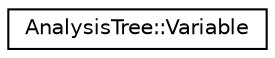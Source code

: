 digraph "Graphical Class Hierarchy"
{
  edge [fontname="Helvetica",fontsize="10",labelfontname="Helvetica",labelfontsize="10"];
  node [fontname="Helvetica",fontsize="10",shape=record];
  rankdir="LR";
  Node1 [label="AnalysisTree::Variable",height=0.2,width=0.4,color="black", fillcolor="white", style="filled",URL="$d9/dc1/classAnalysisTree_1_1Variable.html",tooltip="Variable is a wrapper object for Field. In contrary to Field Variable is not bound to the data..."];
}
